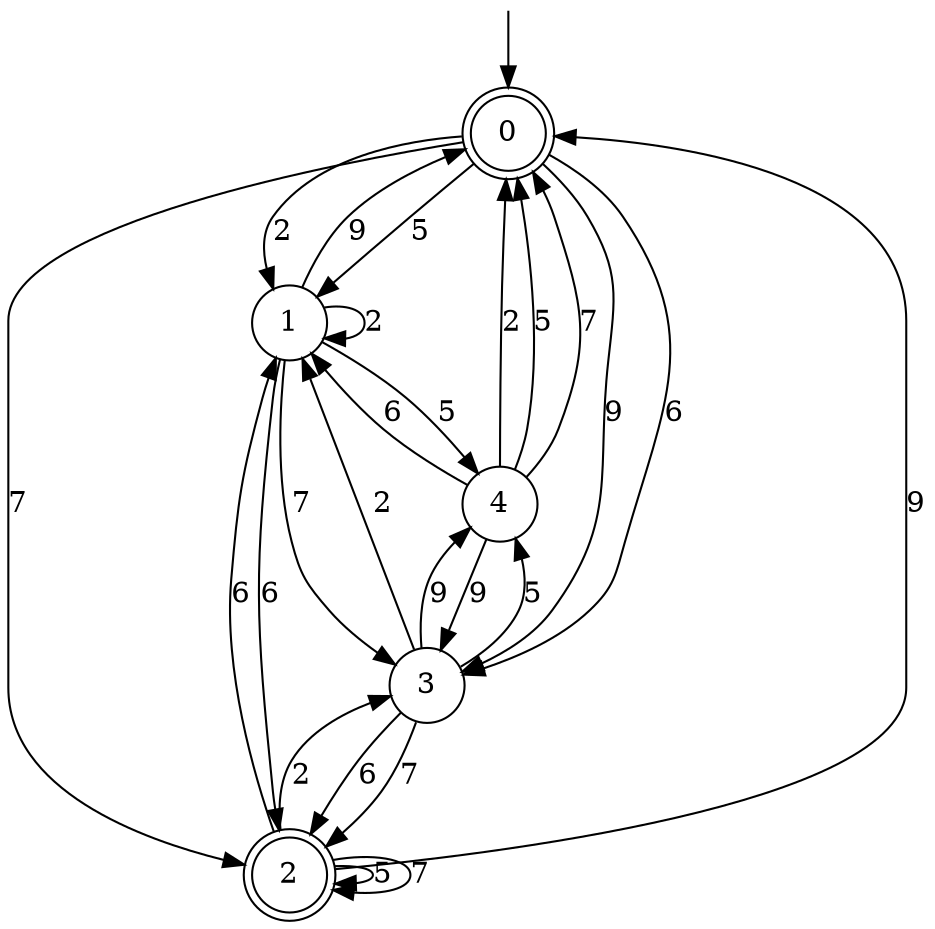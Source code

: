 digraph g {

	s0 [shape="doublecircle" label="0"];
	s1 [shape="circle" label="1"];
	s2 [shape="doublecircle" label="2"];
	s3 [shape="circle" label="3"];
	s4 [shape="circle" label="4"];
	s0 -> s1 [label="5"];
	s0 -> s2 [label="7"];
	s0 -> s3 [label="9"];
	s0 -> s1 [label="2"];
	s0 -> s3 [label="6"];
	s1 -> s4 [label="5"];
	s1 -> s3 [label="7"];
	s1 -> s0 [label="9"];
	s1 -> s1 [label="2"];
	s1 -> s2 [label="6"];
	s2 -> s2 [label="5"];
	s2 -> s2 [label="7"];
	s2 -> s0 [label="9"];
	s2 -> s3 [label="2"];
	s2 -> s1 [label="6"];
	s3 -> s4 [label="5"];
	s3 -> s2 [label="7"];
	s3 -> s4 [label="9"];
	s3 -> s1 [label="2"];
	s3 -> s2 [label="6"];
	s4 -> s0 [label="5"];
	s4 -> s0 [label="7"];
	s4 -> s3 [label="9"];
	s4 -> s0 [label="2"];
	s4 -> s1 [label="6"];

__start0 [label="" shape="none" width="0" height="0"];
__start0 -> s0;

}
